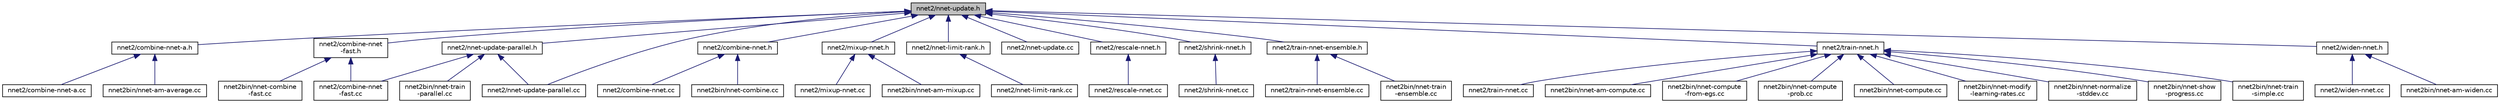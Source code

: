digraph "nnet2/nnet-update.h"
{
  edge [fontname="Helvetica",fontsize="10",labelfontname="Helvetica",labelfontsize="10"];
  node [fontname="Helvetica",fontsize="10",shape=record];
  Node123 [label="nnet2/nnet-update.h",height=0.2,width=0.4,color="black", fillcolor="grey75", style="filled", fontcolor="black"];
  Node123 -> Node124 [dir="back",color="midnightblue",fontsize="10",style="solid",fontname="Helvetica"];
  Node124 [label="nnet2/combine-nnet-a.h",height=0.2,width=0.4,color="black", fillcolor="white", style="filled",URL="$combine-nnet-a_8h.html"];
  Node124 -> Node125 [dir="back",color="midnightblue",fontsize="10",style="solid",fontname="Helvetica"];
  Node125 [label="nnet2/combine-nnet-a.cc",height=0.2,width=0.4,color="black", fillcolor="white", style="filled",URL="$combine-nnet-a_8cc.html"];
  Node124 -> Node126 [dir="back",color="midnightblue",fontsize="10",style="solid",fontname="Helvetica"];
  Node126 [label="nnet2bin/nnet-am-average.cc",height=0.2,width=0.4,color="black", fillcolor="white", style="filled",URL="$nnet-am-average_8cc.html"];
  Node123 -> Node127 [dir="back",color="midnightblue",fontsize="10",style="solid",fontname="Helvetica"];
  Node127 [label="nnet2/combine-nnet\l-fast.h",height=0.2,width=0.4,color="black", fillcolor="white", style="filled",URL="$combine-nnet-fast_8h.html"];
  Node127 -> Node128 [dir="back",color="midnightblue",fontsize="10",style="solid",fontname="Helvetica"];
  Node128 [label="nnet2/combine-nnet\l-fast.cc",height=0.2,width=0.4,color="black", fillcolor="white", style="filled",URL="$combine-nnet-fast_8cc.html"];
  Node127 -> Node129 [dir="back",color="midnightblue",fontsize="10",style="solid",fontname="Helvetica"];
  Node129 [label="nnet2bin/nnet-combine\l-fast.cc",height=0.2,width=0.4,color="black", fillcolor="white", style="filled",URL="$nnet-combine-fast_8cc.html"];
  Node123 -> Node130 [dir="back",color="midnightblue",fontsize="10",style="solid",fontname="Helvetica"];
  Node130 [label="nnet2/nnet-update-parallel.h",height=0.2,width=0.4,color="black", fillcolor="white", style="filled",URL="$nnet-update-parallel_8h.html"];
  Node130 -> Node128 [dir="back",color="midnightblue",fontsize="10",style="solid",fontname="Helvetica"];
  Node130 -> Node131 [dir="back",color="midnightblue",fontsize="10",style="solid",fontname="Helvetica"];
  Node131 [label="nnet2/nnet-update-parallel.cc",height=0.2,width=0.4,color="black", fillcolor="white", style="filled",URL="$nnet-update-parallel_8cc.html"];
  Node130 -> Node132 [dir="back",color="midnightblue",fontsize="10",style="solid",fontname="Helvetica"];
  Node132 [label="nnet2bin/nnet-train\l-parallel.cc",height=0.2,width=0.4,color="black", fillcolor="white", style="filled",URL="$nnet-train-parallel_8cc.html"];
  Node123 -> Node133 [dir="back",color="midnightblue",fontsize="10",style="solid",fontname="Helvetica"];
  Node133 [label="nnet2/combine-nnet.h",height=0.2,width=0.4,color="black", fillcolor="white", style="filled",URL="$combine-nnet_8h.html"];
  Node133 -> Node134 [dir="back",color="midnightblue",fontsize="10",style="solid",fontname="Helvetica"];
  Node134 [label="nnet2/combine-nnet.cc",height=0.2,width=0.4,color="black", fillcolor="white", style="filled",URL="$combine-nnet_8cc.html"];
  Node133 -> Node135 [dir="back",color="midnightblue",fontsize="10",style="solid",fontname="Helvetica"];
  Node135 [label="nnet2bin/nnet-combine.cc",height=0.2,width=0.4,color="black", fillcolor="white", style="filled",URL="$nnet-combine_8cc.html"];
  Node123 -> Node136 [dir="back",color="midnightblue",fontsize="10",style="solid",fontname="Helvetica"];
  Node136 [label="nnet2/mixup-nnet.h",height=0.2,width=0.4,color="black", fillcolor="white", style="filled",URL="$mixup-nnet_8h.html"];
  Node136 -> Node137 [dir="back",color="midnightblue",fontsize="10",style="solid",fontname="Helvetica"];
  Node137 [label="nnet2/mixup-nnet.cc",height=0.2,width=0.4,color="black", fillcolor="white", style="filled",URL="$mixup-nnet_8cc.html"];
  Node136 -> Node138 [dir="back",color="midnightblue",fontsize="10",style="solid",fontname="Helvetica"];
  Node138 [label="nnet2bin/nnet-am-mixup.cc",height=0.2,width=0.4,color="black", fillcolor="white", style="filled",URL="$nnet-am-mixup_8cc.html"];
  Node123 -> Node139 [dir="back",color="midnightblue",fontsize="10",style="solid",fontname="Helvetica"];
  Node139 [label="nnet2/nnet-limit-rank.h",height=0.2,width=0.4,color="black", fillcolor="white", style="filled",URL="$nnet-limit-rank_8h.html"];
  Node139 -> Node140 [dir="back",color="midnightblue",fontsize="10",style="solid",fontname="Helvetica"];
  Node140 [label="nnet2/nnet-limit-rank.cc",height=0.2,width=0.4,color="black", fillcolor="white", style="filled",URL="$nnet-limit-rank_8cc.html"];
  Node123 -> Node131 [dir="back",color="midnightblue",fontsize="10",style="solid",fontname="Helvetica"];
  Node123 -> Node141 [dir="back",color="midnightblue",fontsize="10",style="solid",fontname="Helvetica"];
  Node141 [label="nnet2/nnet-update.cc",height=0.2,width=0.4,color="black", fillcolor="white", style="filled",URL="$nnet-update_8cc.html"];
  Node123 -> Node142 [dir="back",color="midnightblue",fontsize="10",style="solid",fontname="Helvetica"];
  Node142 [label="nnet2/rescale-nnet.h",height=0.2,width=0.4,color="black", fillcolor="white", style="filled",URL="$rescale-nnet_8h.html"];
  Node142 -> Node143 [dir="back",color="midnightblue",fontsize="10",style="solid",fontname="Helvetica"];
  Node143 [label="nnet2/rescale-nnet.cc",height=0.2,width=0.4,color="black", fillcolor="white", style="filled",URL="$rescale-nnet_8cc.html"];
  Node123 -> Node144 [dir="back",color="midnightblue",fontsize="10",style="solid",fontname="Helvetica"];
  Node144 [label="nnet2/shrink-nnet.h",height=0.2,width=0.4,color="black", fillcolor="white", style="filled",URL="$shrink-nnet_8h.html"];
  Node144 -> Node145 [dir="back",color="midnightblue",fontsize="10",style="solid",fontname="Helvetica"];
  Node145 [label="nnet2/shrink-nnet.cc",height=0.2,width=0.4,color="black", fillcolor="white", style="filled",URL="$shrink-nnet_8cc.html"];
  Node123 -> Node146 [dir="back",color="midnightblue",fontsize="10",style="solid",fontname="Helvetica"];
  Node146 [label="nnet2/train-nnet-ensemble.h",height=0.2,width=0.4,color="black", fillcolor="white", style="filled",URL="$train-nnet-ensemble_8h.html"];
  Node146 -> Node147 [dir="back",color="midnightblue",fontsize="10",style="solid",fontname="Helvetica"];
  Node147 [label="nnet2/train-nnet-ensemble.cc",height=0.2,width=0.4,color="black", fillcolor="white", style="filled",URL="$train-nnet-ensemble_8cc.html"];
  Node146 -> Node148 [dir="back",color="midnightblue",fontsize="10",style="solid",fontname="Helvetica"];
  Node148 [label="nnet2bin/nnet-train\l-ensemble.cc",height=0.2,width=0.4,color="black", fillcolor="white", style="filled",URL="$nnet-train-ensemble_8cc.html"];
  Node123 -> Node149 [dir="back",color="midnightblue",fontsize="10",style="solid",fontname="Helvetica"];
  Node149 [label="nnet2/train-nnet.h",height=0.2,width=0.4,color="black", fillcolor="white", style="filled",URL="$train-nnet_8h.html"];
  Node149 -> Node150 [dir="back",color="midnightblue",fontsize="10",style="solid",fontname="Helvetica"];
  Node150 [label="nnet2/train-nnet.cc",height=0.2,width=0.4,color="black", fillcolor="white", style="filled",URL="$train-nnet_8cc.html"];
  Node149 -> Node151 [dir="back",color="midnightblue",fontsize="10",style="solid",fontname="Helvetica"];
  Node151 [label="nnet2bin/nnet-am-compute.cc",height=0.2,width=0.4,color="black", fillcolor="white", style="filled",URL="$nnet-am-compute_8cc.html"];
  Node149 -> Node152 [dir="back",color="midnightblue",fontsize="10",style="solid",fontname="Helvetica"];
  Node152 [label="nnet2bin/nnet-compute\l-from-egs.cc",height=0.2,width=0.4,color="black", fillcolor="white", style="filled",URL="$nnet-compute-from-egs_8cc.html"];
  Node149 -> Node153 [dir="back",color="midnightblue",fontsize="10",style="solid",fontname="Helvetica"];
  Node153 [label="nnet2bin/nnet-compute\l-prob.cc",height=0.2,width=0.4,color="black", fillcolor="white", style="filled",URL="$nnet-compute-prob_8cc.html"];
  Node149 -> Node154 [dir="back",color="midnightblue",fontsize="10",style="solid",fontname="Helvetica"];
  Node154 [label="nnet2bin/nnet-compute.cc",height=0.2,width=0.4,color="black", fillcolor="white", style="filled",URL="$nnet2bin_2nnet-compute_8cc.html"];
  Node149 -> Node155 [dir="back",color="midnightblue",fontsize="10",style="solid",fontname="Helvetica"];
  Node155 [label="nnet2bin/nnet-modify\l-learning-rates.cc",height=0.2,width=0.4,color="black", fillcolor="white", style="filled",URL="$nnet-modify-learning-rates_8cc.html"];
  Node149 -> Node156 [dir="back",color="midnightblue",fontsize="10",style="solid",fontname="Helvetica"];
  Node156 [label="nnet2bin/nnet-normalize\l-stddev.cc",height=0.2,width=0.4,color="black", fillcolor="white", style="filled",URL="$nnet-normalize-stddev_8cc.html"];
  Node149 -> Node157 [dir="back",color="midnightblue",fontsize="10",style="solid",fontname="Helvetica"];
  Node157 [label="nnet2bin/nnet-show\l-progress.cc",height=0.2,width=0.4,color="black", fillcolor="white", style="filled",URL="$nnet-show-progress_8cc.html"];
  Node149 -> Node158 [dir="back",color="midnightblue",fontsize="10",style="solid",fontname="Helvetica"];
  Node158 [label="nnet2bin/nnet-train\l-simple.cc",height=0.2,width=0.4,color="black", fillcolor="white", style="filled",URL="$nnet-train-simple_8cc.html"];
  Node123 -> Node159 [dir="back",color="midnightblue",fontsize="10",style="solid",fontname="Helvetica"];
  Node159 [label="nnet2/widen-nnet.h",height=0.2,width=0.4,color="black", fillcolor="white", style="filled",URL="$widen-nnet_8h.html"];
  Node159 -> Node160 [dir="back",color="midnightblue",fontsize="10",style="solid",fontname="Helvetica"];
  Node160 [label="nnet2/widen-nnet.cc",height=0.2,width=0.4,color="black", fillcolor="white", style="filled",URL="$widen-nnet_8cc.html"];
  Node159 -> Node161 [dir="back",color="midnightblue",fontsize="10",style="solid",fontname="Helvetica"];
  Node161 [label="nnet2bin/nnet-am-widen.cc",height=0.2,width=0.4,color="black", fillcolor="white", style="filled",URL="$nnet-am-widen_8cc.html"];
}
